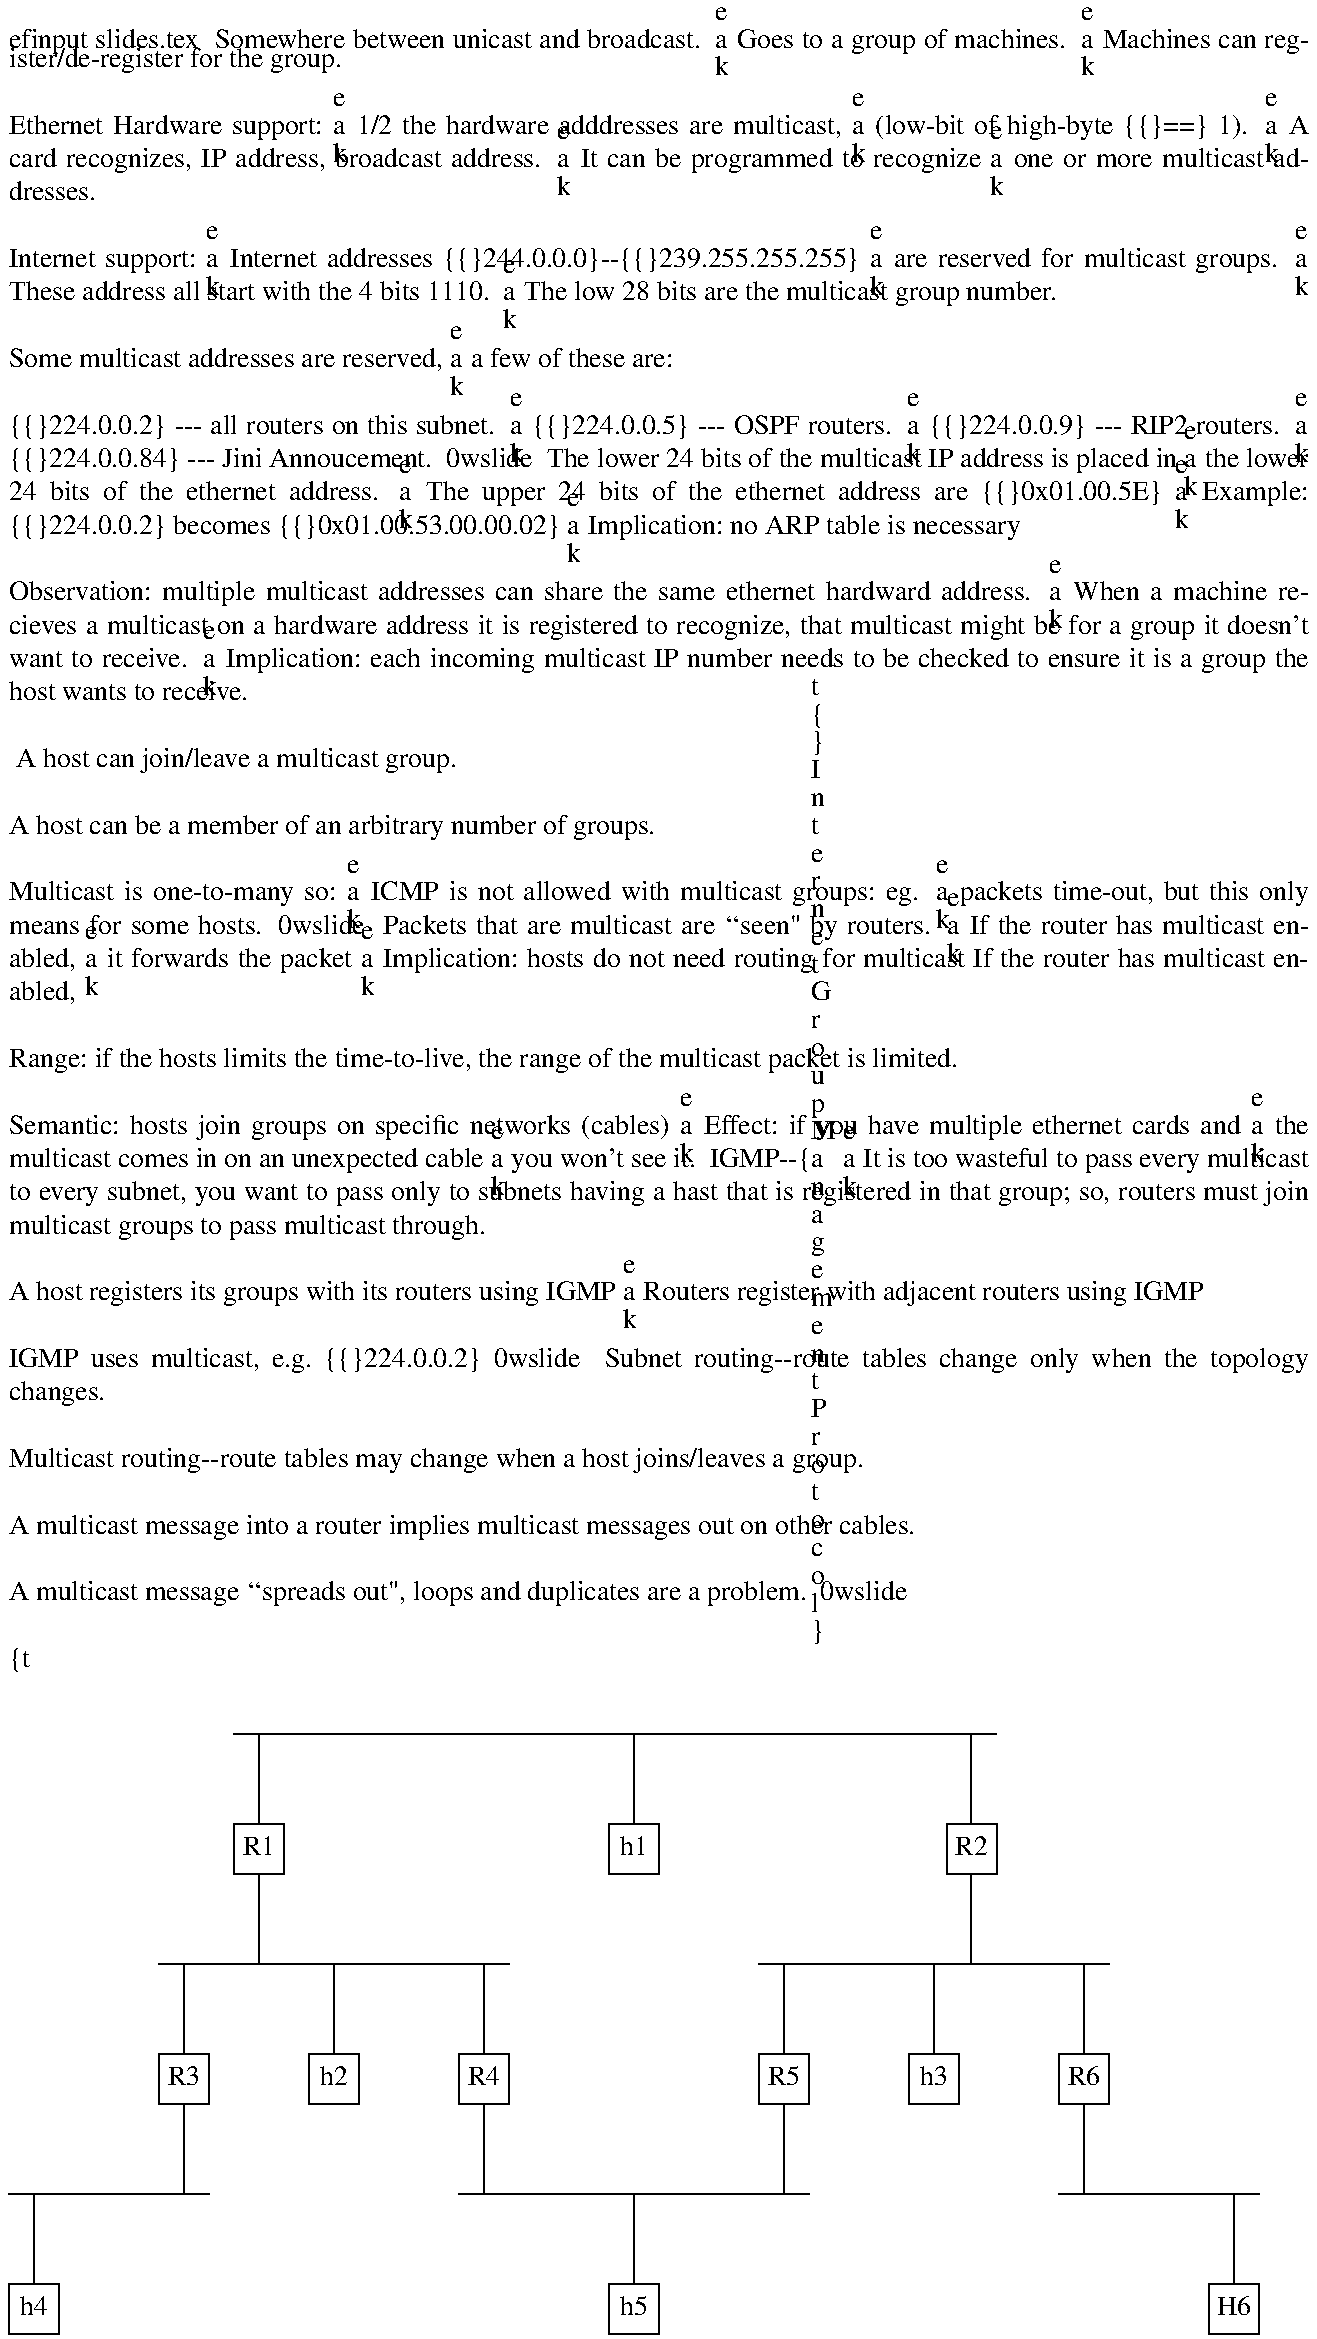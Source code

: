 \def\chapternumber{Multicast -- 2 August 2004}
\input slides.tex
\centerline{\bbf Internet Multicasting}

Somewhere between unicast and broadcast.
\break
Goes to a group of machines.
\break
Machines can register/de-register for the group.

Ethernet Hardware support:
\break
1/2 the hardware adddresses are multicast,
\break
(low-bit of high-byte {\ltt{}==} 1).
\break
A card recognizes, IP address, broadcast address.
\break
It can be programmed to recognize
\break
one or more multicast addresses.

\vt
Internet support:
\break
Internet addresses {\ltt{}244.0.0.0}--{\ltt{}239.255.255.255}
\break
are reserved for multicast groups.
\break
These address all start with the 4 bits 1110.
\break
The low 28 bits are the multicast group number.

Some multicast addresses are reserved,
\break
a few of these are:

{\ltt{}224.0.0.2} --- all routers on this subnet.
\break
{\ltt{}224.0.0.5} --- OSPF routers.
\break
{\ltt{}224.0.0.9} --- RIP2 routers.
\break
{\ltt{}224.0.0.84} --- Jini Annoucement.
\newslide
\centerline{\bbf Multicast ARP}

The lower 24 bits of the multicast IP address is placed in
\break
the lower 24 bits of the ethernet address.
\break
The upper 24 bits of the ethernet address are
{\ltt{}0x01.00.5E}
\break
Example: {\ltt{}224.0.0.2} becomes {\ltt{}0x01.00.53.00.00.02}
\break
Implication: no ARP table is necessary

Observation: multiple multicast addresses can share the
same ethernet hardward address.
\break
When a machine recieves a multicast on a hardware
address it is registered to recognize, that multicast
might be for a group it doesn't want to receive.
\break
Implication: each incoming multicast IP number needs to be checked
to ensure it is a group the host wants to receive.

\vt
\centerline{\bbf Multicast Groups}

A host can join/leave a multicast group.

A host can be a member of an arbitrary number of groups.

Multicast is one-to-many so:
\break
ICMP is not allowed with multicast groups: eg.
\break
packets time-out, but this only means for some hosts.
\newslide
\centerline{\bbf Multicast and Routers}

Packets that are multicast are ``seen" by routers.
\break
If the router has multicast enabled,
\break
it forwards the packet
\break
Implication: hosts do not need routing for multicast
If the router has multicast enabled,

\vt
Range: if the hosts limits the time-to-live, the
range of the multicast packet is limited.

Semantic: hosts join groups on specific networks (cables)
\break
Effect: if you have multiple ethernet cards and
\break
the multicast comes in on an unexpected cable
\break
you won't see it.
\vt
IGMP--{\bit{}Internet Group Management Protocol}
\break
It is too wasteful to pass every multicast to every subnet,
you want to pass only to subnets having a hast that is
registered in that group; so,
routers must join multicast groups to pass multicast through.

A host registers its groups with its routers using IGMP
\break
Routers register with adjacent routers using IGMP

IGMP uses multicast, e.g. {\ltt{}224.0.0.2}
\newslide
\centerline{\bbf Multicast Routing}

Subnet routing--route tables change only when the
topology changes.

Multicast routing--route tables may change when a host
joins/leaves a group.

A multicast message into a router implies multicast messages
out on other cables.

A multicast message ``spreads out", loops and
duplicates are a problem.
\newslide

{\tt

.PS
boxht=0.25i
boxwid=0.25i
taplength=0.45i
circlerad=boxht/2
gatedist=2*taplength+boxht
horizspc=0.75
R1: box "R1"
R2: box with .c at R1.c + (4.75*horizspc, 0) "R2"
R3: box with .c at R1.c + (-0.5*horizspc, -gatedist) "R3"
R4: box with .c at R3.c + (2*horizspc, 0) "R4"
R5: box with .c at R3.c + (4*horizspc, 0) "R5"
R6: box with .c at R3.c + (6*horizspc, 0) "R6"
R1stab: line down taplength from R1.s
R1ntab: line up taplength from R1.n
R2stab: line down taplength from R2.s
R2ntab: line up taplength from R2.n
R3stab: line down taplength from R3.s
R3ntab: line up taplength from R3.n
R4stab: line down taplength from R4.s
R4ntab: line up taplength from R4.n
R5stab: line down taplength from R5.s
R5ntab: line up taplength from R5.n
R6stab: line down taplength from R6.s
R6ntab: line up taplength from R6.n

H1: box with .c at R3.c + (3*horizspc, gatedist) "h1"
H2: box with .c at R3.c + (horizspc, 0) "h2"
H3: box with .c at R3.c + (5*horizspc, 0) "h3"
H4: box with .c at R3.c + (-horizspc, -gatedist) "h4"
H5: box with .c at R3.c + (3*horizspc, -gatedist) "h5"
H6: box with .c at R3.c + (7*horizspc, -gatedist) "H6"

H1ntab: line up taplength from H1.n
H2ntab: line up taplength from H2.n
H3ntab: line up taplength from H3.n
H4ntab: line up taplength from H4.n
H5ntab: line up taplength from H5.n
H6ntab: line up taplength from H6.n

line from (R1.w.x,R1ntab.end.y) to (R2.e.x,R1ntab.end.y)
line from (R3.w.x,R3ntab.end.y) to (R4.e.x,R3ntab.end.y)
line from (R5.w.x,R3ntab.end.y) to (R6.e.x,R3ntab.end.y)
line from (R4.w.x,R3stab.end.y) to (R5.e.x,R3stab.end.y)

line from (H4.w.x,R3stab.end.y) to (R3.e.x,R3stab.end.y)
line from (R6.w.x,R3stab.end.y) to (H6.e.x,R3stab.end.y)


.PE
\centerline{\box\graph}

}

\vf
A single spanning tree causes some packets to take long paths.

Need a RIP like algorithm for each source on each
multicast address.

Reverse distances are necessary because forward distances
don't make sense with multiple destinations.

Need to update everytime a host changes its multicast status.
\newslide
\centerline{\bbf Multicast Programming}

1) Set up your socket.
Since this is many to on, you need UDP.

2) Enable multicast on the socket. 
This is usually enabled by default.
This is only necessary to receive.

3) Join a multicast group.
This is only necessary to receive.

4) Sending a multicast DGRAM.
A destination IP of the form 224.x.x.x designates
a packet as multicast.
Actually 224...239 are reserved as multicast.

5) Receiveing a multicast DGRAM.
Use a standard {\ltt{}recvfrom}.
Step 3 (and 2) tells the operating system we want
to receive incoming multicast on our port.

Remember: The well known port rule still applies, 
you only receive multicast if it is to the port
you did the bind on.

\newslide

\centerline{\bbf Multicast Sample Code}

{\program
Place Simplified code
@endprogram}
\bye
